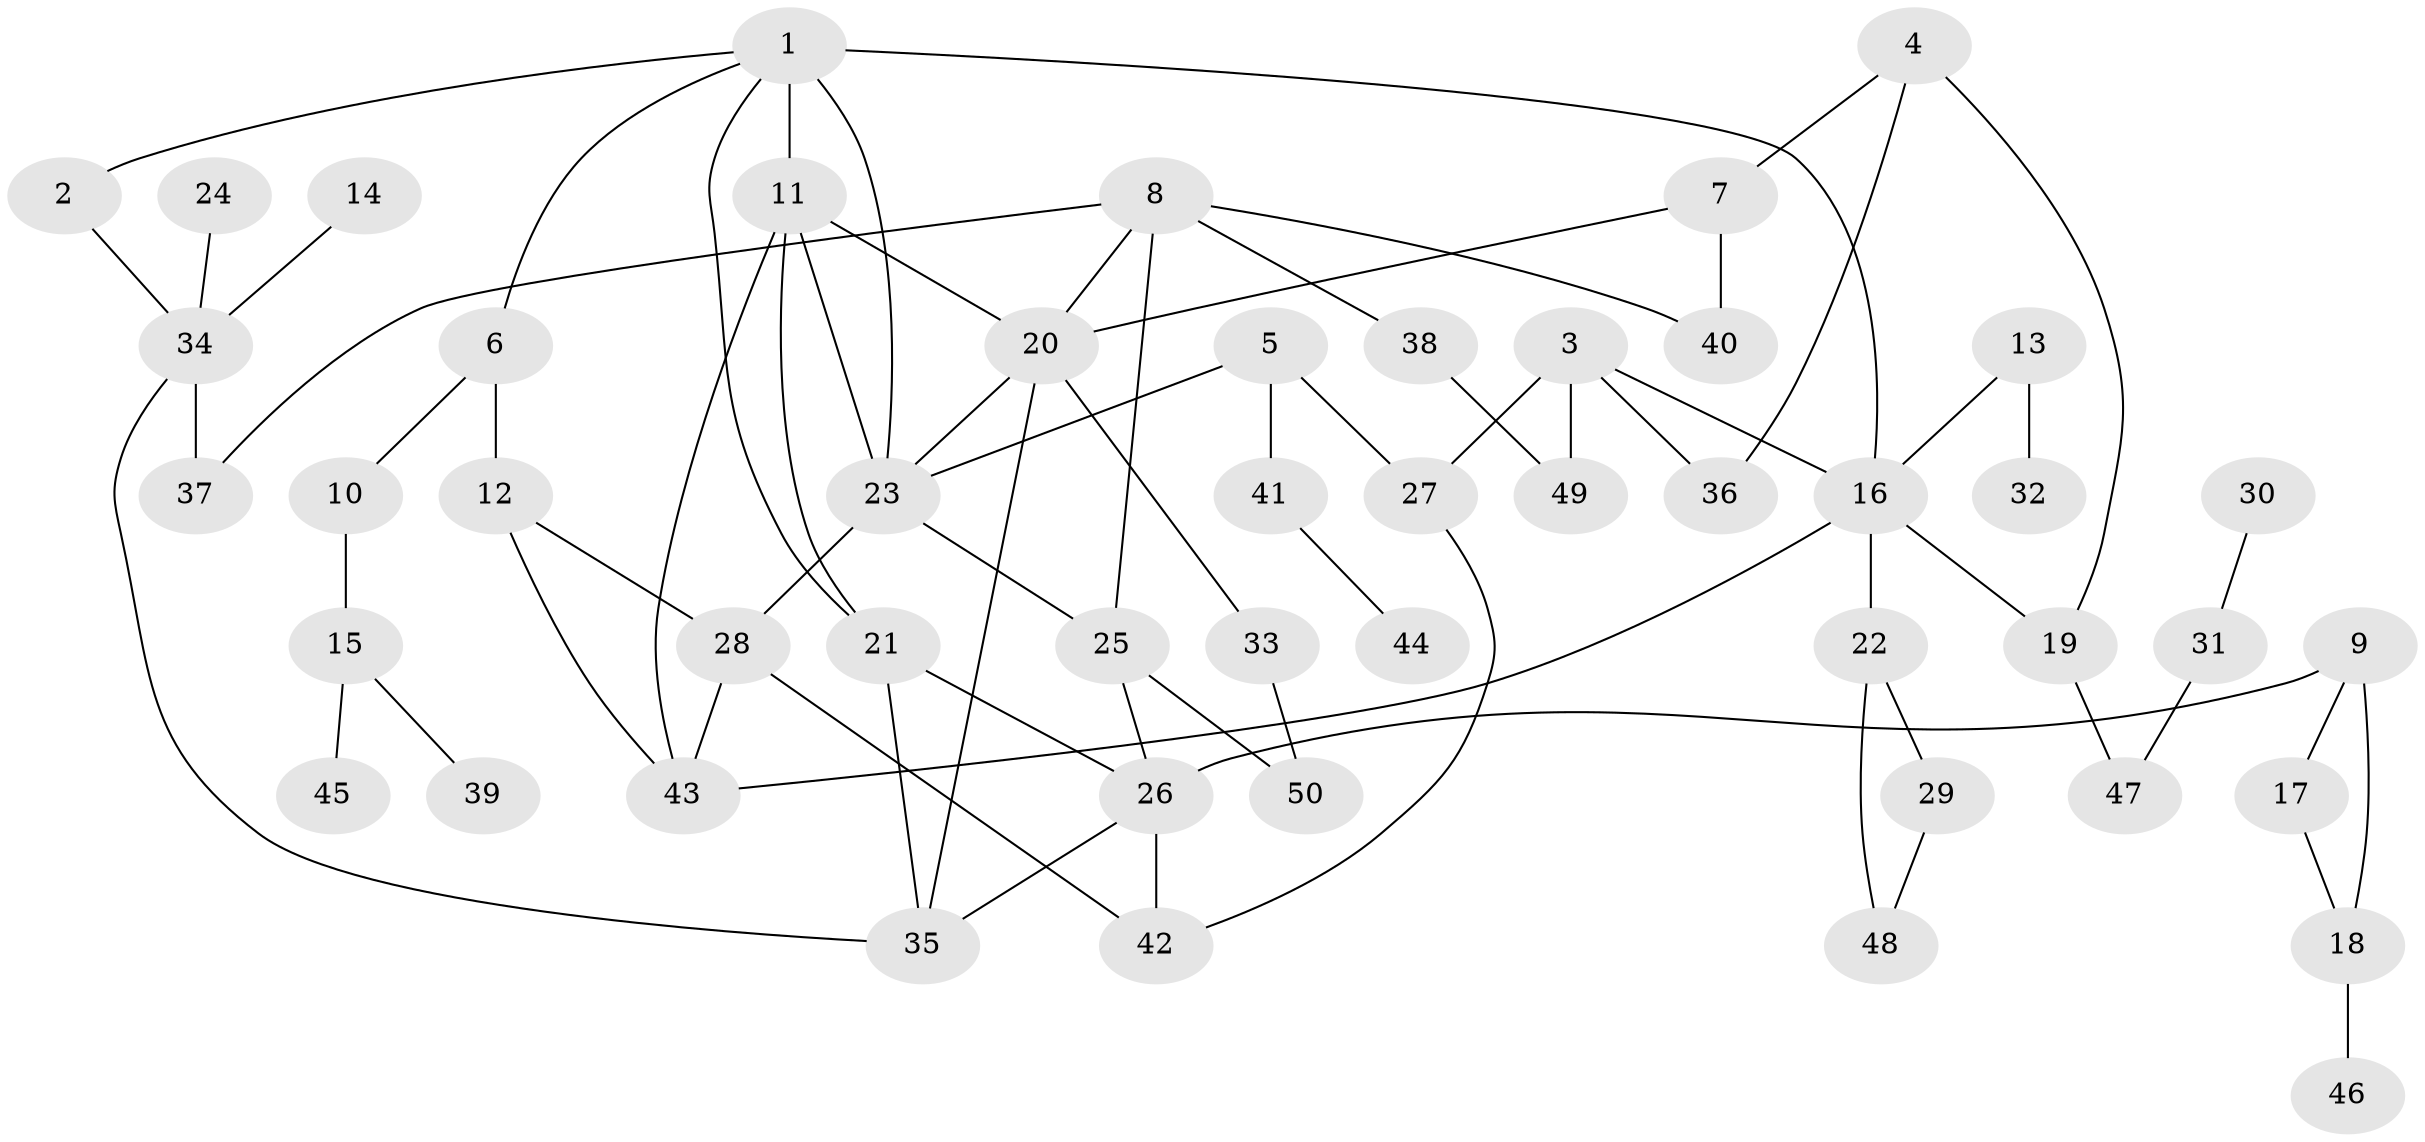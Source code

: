 // original degree distribution, {6: 0.04040404040404041, 7: 0.020202020202020204, 5: 0.010101010101010102, 3: 0.29292929292929293, 2: 0.21212121212121213, 4: 0.10101010101010101, 1: 0.32323232323232326}
// Generated by graph-tools (version 1.1) at 2025/01/03/09/25 03:01:10]
// undirected, 50 vertices, 72 edges
graph export_dot {
graph [start="1"]
  node [color=gray90,style=filled];
  1;
  2;
  3;
  4;
  5;
  6;
  7;
  8;
  9;
  10;
  11;
  12;
  13;
  14;
  15;
  16;
  17;
  18;
  19;
  20;
  21;
  22;
  23;
  24;
  25;
  26;
  27;
  28;
  29;
  30;
  31;
  32;
  33;
  34;
  35;
  36;
  37;
  38;
  39;
  40;
  41;
  42;
  43;
  44;
  45;
  46;
  47;
  48;
  49;
  50;
  1 -- 2 [weight=1.0];
  1 -- 6 [weight=1.0];
  1 -- 11 [weight=1.0];
  1 -- 16 [weight=1.0];
  1 -- 21 [weight=1.0];
  1 -- 23 [weight=2.0];
  2 -- 34 [weight=1.0];
  3 -- 16 [weight=1.0];
  3 -- 27 [weight=1.0];
  3 -- 36 [weight=1.0];
  3 -- 49 [weight=1.0];
  4 -- 7 [weight=1.0];
  4 -- 19 [weight=1.0];
  4 -- 36 [weight=1.0];
  5 -- 23 [weight=1.0];
  5 -- 27 [weight=1.0];
  5 -- 41 [weight=1.0];
  6 -- 10 [weight=1.0];
  6 -- 12 [weight=1.0];
  7 -- 20 [weight=1.0];
  7 -- 40 [weight=1.0];
  8 -- 20 [weight=1.0];
  8 -- 25 [weight=1.0];
  8 -- 37 [weight=1.0];
  8 -- 38 [weight=1.0];
  8 -- 40 [weight=1.0];
  9 -- 17 [weight=1.0];
  9 -- 18 [weight=1.0];
  9 -- 26 [weight=1.0];
  10 -- 15 [weight=1.0];
  11 -- 20 [weight=1.0];
  11 -- 21 [weight=1.0];
  11 -- 23 [weight=1.0];
  11 -- 43 [weight=1.0];
  12 -- 28 [weight=1.0];
  12 -- 43 [weight=1.0];
  13 -- 16 [weight=1.0];
  13 -- 32 [weight=1.0];
  14 -- 34 [weight=1.0];
  15 -- 39 [weight=1.0];
  15 -- 45 [weight=1.0];
  16 -- 19 [weight=1.0];
  16 -- 22 [weight=1.0];
  16 -- 43 [weight=1.0];
  17 -- 18 [weight=1.0];
  18 -- 46 [weight=1.0];
  19 -- 47 [weight=1.0];
  20 -- 23 [weight=1.0];
  20 -- 33 [weight=1.0];
  20 -- 35 [weight=1.0];
  21 -- 26 [weight=1.0];
  21 -- 35 [weight=1.0];
  22 -- 29 [weight=1.0];
  22 -- 48 [weight=1.0];
  23 -- 25 [weight=1.0];
  23 -- 28 [weight=1.0];
  24 -- 34 [weight=1.0];
  25 -- 26 [weight=1.0];
  25 -- 50 [weight=1.0];
  26 -- 35 [weight=1.0];
  26 -- 42 [weight=1.0];
  27 -- 42 [weight=1.0];
  28 -- 42 [weight=1.0];
  28 -- 43 [weight=1.0];
  29 -- 48 [weight=1.0];
  30 -- 31 [weight=1.0];
  31 -- 47 [weight=1.0];
  33 -- 50 [weight=1.0];
  34 -- 35 [weight=1.0];
  34 -- 37 [weight=1.0];
  38 -- 49 [weight=1.0];
  41 -- 44 [weight=1.0];
}
